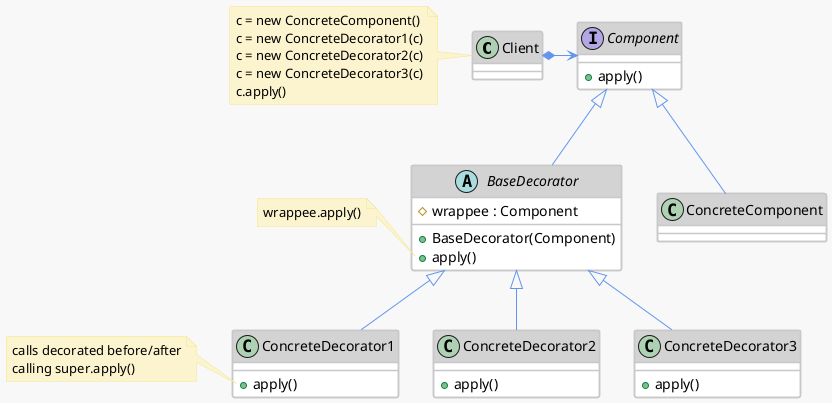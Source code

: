 @startuml
skinparam BackgroundColor #F8F8F8
skinparam  Shadowing false
skinparam RoundCorner 3
skinparam noteBorderColor Khaki
skinparam noteBackgroundColor #FCF3CF

skinparam class {
BackgroundColor white
ArrowColor CornFlowerBlue
BorderColor #C8C8C8
BorderThickness 1.5
HeaderBackgroundColor LightGrey
}

class Client {
}

interface Component {
  + apply()
}

class ConcreteComponent {
}

abstract class BaseDecorator {
 # wrappee : Component
 + BaseDecorator(Component)
 + apply()
}

class ConcreteDecorator1{
  + apply()
}

class ConcreteDecorator2{
  + apply()
}

class ConcreteDecorator3{
  + apply()
}

note left of BaseDecorator::apply
  wrappee.apply()
end note

note left of ConcreteDecorator1::apply
  calls decorated before/after
  calling super.apply()
end note

note left of Client
  c = new ConcreteComponent()
  c = new ConcreteDecorator1(c)
  c = new ConcreteDecorator2(c)
  c = new ConcreteDecorator3(c)
  c.apply()
end note

Client *-r-> Component
Component <|-- ConcreteComponent
Component <|-- BaseDecorator
BaseDecorator <|-- ConcreteDecorator1
BaseDecorator <|-- ConcreteDecorator2
BaseDecorator <|-- ConcreteDecorator3

@enduml